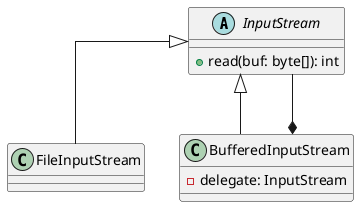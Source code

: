 @startuml

abstract class InputStream {
  + read(buf: byte[]): int
}

class FileInputStream extends InputStream
class BufferedInputStream extends InputStream {
  - delegate: InputStream
}
BufferedInputStream *-- InputStream

skinparam linetype ortho
skinparam Shadowing false

@enduml
